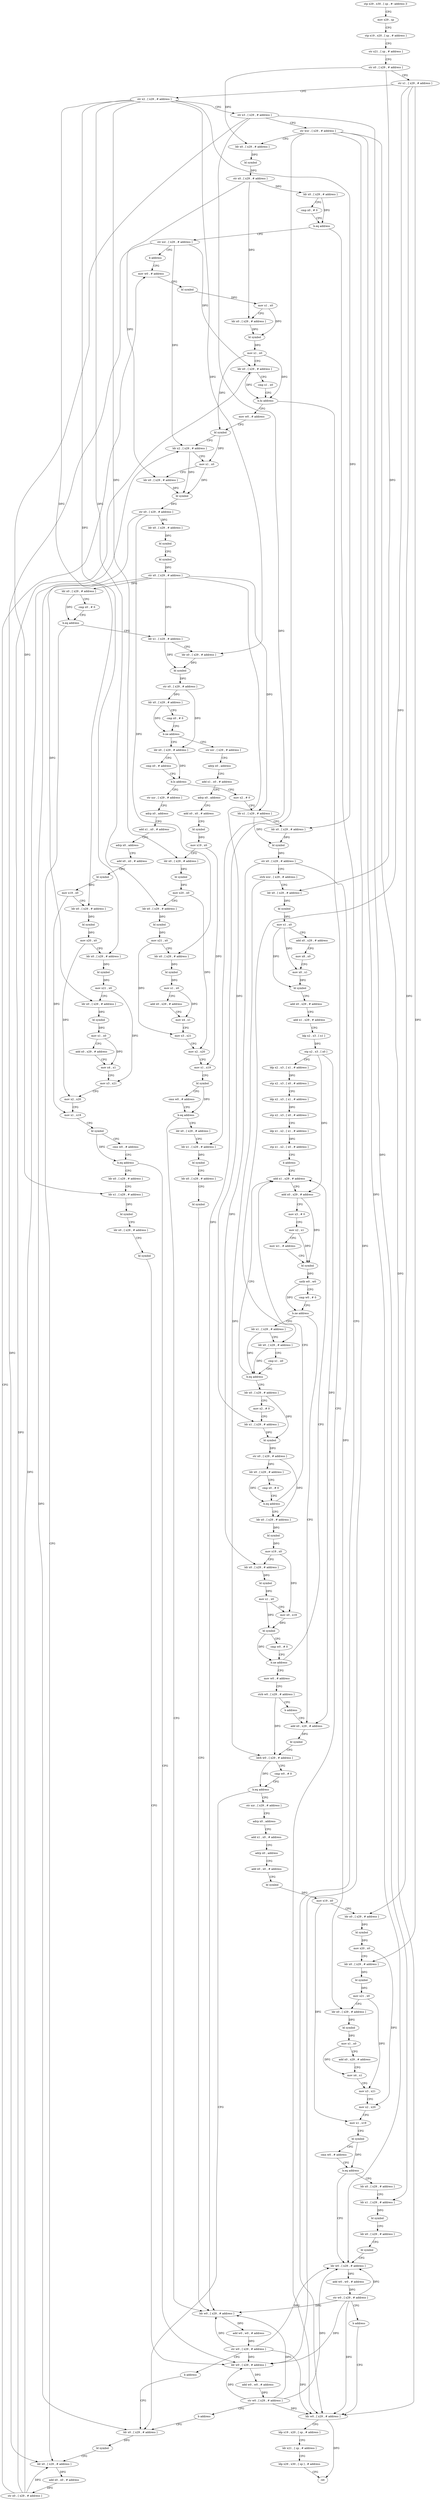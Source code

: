 digraph "func" {
"127780" [label = "stp x29 , x30 , [ sp , #- address ]!" ]
"127784" [label = "mov x29 , sp" ]
"127788" [label = "stp x19 , x20 , [ sp , # address ]" ]
"127792" [label = "str x21 , [ sp , # address ]" ]
"127796" [label = "str x0 , [ x29 , # address ]" ]
"127800" [label = "str x1 , [ x29 , # address ]" ]
"127804" [label = "str x2 , [ x29 , # address ]" ]
"127808" [label = "str x3 , [ x29 , # address ]" ]
"127812" [label = "str wzr , [ x29 , # address ]" ]
"127816" [label = "ldr x0 , [ x29 , # address ]" ]
"127820" [label = "bl symbol" ]
"127824" [label = "str x0 , [ x29 , # address ]" ]
"127828" [label = "ldr x0 , [ x29 , # address ]" ]
"127832" [label = "cmp x0 , # 0" ]
"127836" [label = "b.eq address" ]
"128648" [label = "ldr w0 , [ x29 , # address ]" ]
"127840" [label = "str xzr , [ x29 , # address ]" ]
"128652" [label = "ldp x19 , x20 , [ sp , # address ]" ]
"128656" [label = "ldr x21 , [ sp , # address ]" ]
"128660" [label = "ldp x29 , x30 , [ sp ] , # address" ]
"128664" [label = "ret" ]
"127844" [label = "b address" ]
"128612" [label = "mov w0 , # address" ]
"128616" [label = "bl symbol" ]
"128620" [label = "mov x1 , x0" ]
"128624" [label = "ldr x0 , [ x29 , # address ]" ]
"128628" [label = "bl symbol" ]
"128632" [label = "mov x1 , x0" ]
"128636" [label = "ldr x0 , [ x29 , # address ]" ]
"128640" [label = "cmp x1 , x0" ]
"128644" [label = "b.hi address" ]
"127848" [label = "mov w0 , # address" ]
"127852" [label = "bl symbol" ]
"127856" [label = "ldr x2 , [ x29 , # address ]" ]
"127860" [label = "mov x1 , x0" ]
"127864" [label = "ldr x0 , [ x29 , # address ]" ]
"127868" [label = "bl symbol" ]
"127872" [label = "str x0 , [ x29 , # address ]" ]
"127876" [label = "ldr x0 , [ x29 , # address ]" ]
"127880" [label = "bl symbol" ]
"127884" [label = "bl symbol" ]
"127888" [label = "str x0 , [ x29 , # address ]" ]
"127892" [label = "ldr x0 , [ x29 , # address ]" ]
"127896" [label = "cmp x0 , # 0" ]
"127900" [label = "b.eq address" ]
"128600" [label = "ldr x0 , [ x29 , # address ]" ]
"127904" [label = "ldr x1 , [ x29 , # address ]" ]
"128604" [label = "add x0 , x0 , # address" ]
"128608" [label = "str x0 , [ x29 , # address ]" ]
"127908" [label = "ldr x0 , [ x29 , # address ]" ]
"127912" [label = "bl symbol" ]
"127916" [label = "str x0 , [ x29 , # address ]" ]
"127920" [label = "ldr x0 , [ x29 , # address ]" ]
"127924" [label = "cmp x0 , # 0" ]
"127928" [label = "b.ne address" ]
"128064" [label = "ldr x0 , [ x29 , # address ]" ]
"127932" [label = "str xzr , [ x29 , # address ]" ]
"128068" [label = "cmp x0 , # address" ]
"128072" [label = "b.ls address" ]
"128208" [label = "mov x2 , # 0" ]
"128076" [label = "str xzr , [ x29 , # address ]" ]
"127936" [label = "adrp x0 , address" ]
"127940" [label = "add x1 , x0 , # address" ]
"127944" [label = "adrp x0 , address" ]
"127948" [label = "add x0 , x0 , # address" ]
"127952" [label = "bl symbol" ]
"127956" [label = "mov x19 , x0" ]
"127960" [label = "ldr x0 , [ x29 , # address ]" ]
"127964" [label = "bl symbol" ]
"127968" [label = "mov x20 , x0" ]
"127972" [label = "ldr x0 , [ x29 , # address ]" ]
"127976" [label = "bl symbol" ]
"127980" [label = "mov x21 , x0" ]
"127984" [label = "ldr x0 , [ x29 , # address ]" ]
"127988" [label = "bl symbol" ]
"127992" [label = "mov x1 , x0" ]
"127996" [label = "add x0 , x29 , # address" ]
"128000" [label = "mov x4 , x1" ]
"128004" [label = "mov x3 , x21" ]
"128008" [label = "mov x2 , x20" ]
"128012" [label = "mov x1 , x19" ]
"128016" [label = "bl symbol" ]
"128020" [label = "cmn w0 , # address" ]
"128024" [label = "b.eq address" ]
"128048" [label = "ldr w0 , [ x29 , # address ]" ]
"128028" [label = "ldr x0 , [ x29 , # address ]" ]
"128212" [label = "ldr x1 , [ x29 , # address ]" ]
"128216" [label = "ldr x0 , [ x29 , # address ]" ]
"128220" [label = "bl symbol" ]
"128224" [label = "str x0 , [ x29 , # address ]" ]
"128228" [label = "strb wzr , [ x29 , # address ]" ]
"128232" [label = "ldr x0 , [ x29 , # address ]" ]
"128236" [label = "bl symbol" ]
"128240" [label = "mov x1 , x0" ]
"128244" [label = "add x0 , x29 , # address" ]
"128248" [label = "mov x8 , x0" ]
"128252" [label = "mov x0 , x1" ]
"128256" [label = "bl symbol" ]
"128260" [label = "add x0 , x29 , # address" ]
"128264" [label = "add x1 , x29 , # address" ]
"128268" [label = "ldp x2 , x3 , [ x1 ]" ]
"128272" [label = "stp x2 , x3 , [ x0 ]" ]
"128276" [label = "ldp x2 , x3 , [ x1 , # address ]" ]
"128280" [label = "stp x2 , x3 , [ x0 , # address ]" ]
"128284" [label = "ldp x2 , x3 , [ x1 , # address ]" ]
"128288" [label = "stp x2 , x3 , [ x0 , # address ]" ]
"128292" [label = "ldp x1 , x2 , [ x1 , # address ]" ]
"128296" [label = "stp x1 , x2 , [ x0 , # address ]" ]
"128300" [label = "b address" ]
"128404" [label = "add x1 , x29 , # address" ]
"128080" [label = "adrp x0 , address" ]
"128084" [label = "add x1 , x0 , # address" ]
"128088" [label = "adrp x0 , address" ]
"128092" [label = "add x0 , x0 , # address" ]
"128096" [label = "bl symbol" ]
"128100" [label = "mov x19 , x0" ]
"128104" [label = "ldr x0 , [ x29 , # address ]" ]
"128108" [label = "bl symbol" ]
"128112" [label = "mov x20 , x0" ]
"128116" [label = "ldr x0 , [ x29 , # address ]" ]
"128120" [label = "bl symbol" ]
"128124" [label = "mov x21 , x0" ]
"128128" [label = "ldr x0 , [ x29 , # address ]" ]
"128132" [label = "bl symbol" ]
"128136" [label = "mov x1 , x0" ]
"128140" [label = "add x0 , x29 , # address" ]
"128144" [label = "mov x4 , x1" ]
"128148" [label = "mov x3 , x21" ]
"128152" [label = "mov x2 , x20" ]
"128156" [label = "mov x1 , x19" ]
"128160" [label = "bl symbol" ]
"128164" [label = "cmn w0 , # address" ]
"128168" [label = "b.eq address" ]
"128192" [label = "ldr w0 , [ x29 , # address ]" ]
"128172" [label = "ldr x0 , [ x29 , # address ]" ]
"128052" [label = "add w0 , w0 , # address" ]
"128056" [label = "str w0 , [ x29 , # address ]" ]
"128060" [label = "b address" ]
"128592" [label = "ldr x0 , [ x29 , # address ]" ]
"128032" [label = "ldr x1 , [ x29 , # address ]" ]
"128036" [label = "bl symbol" ]
"128040" [label = "ldr x0 , [ x29 , # address ]" ]
"128044" [label = "bl symbol" ]
"128408" [label = "add x0 , x29 , # address" ]
"128412" [label = "mov x3 , # 0" ]
"128416" [label = "mov x2 , x1" ]
"128420" [label = "mov w1 , # address" ]
"128424" [label = "bl symbol" ]
"128428" [label = "uxtb w0 , w0" ]
"128432" [label = "cmp w0 , # 0" ]
"128436" [label = "b.ne address" ]
"128304" [label = "ldr x1 , [ x29 , # address ]" ]
"128440" [label = "add x0 , x29 , # address" ]
"128196" [label = "add w0 , w0 , # address" ]
"128200" [label = "str w0 , [ x29 , # address ]" ]
"128204" [label = "b address" ]
"128176" [label = "ldr x1 , [ x29 , # address ]" ]
"128180" [label = "bl symbol" ]
"128184" [label = "ldr x0 , [ x29 , # address ]" ]
"128188" [label = "bl symbol" ]
"128596" [label = "bl symbol" ]
"128308" [label = "ldr x0 , [ x29 , # address ]" ]
"128312" [label = "cmp x1 , x0" ]
"128316" [label = "b.eq address" ]
"128320" [label = "ldr x0 , [ x29 , # address ]" ]
"128444" [label = "bl symbol" ]
"128448" [label = "ldrb w0 , [ x29 , # address ]" ]
"128452" [label = "cmp w0 , # 0" ]
"128456" [label = "b.eq address" ]
"128460" [label = "str xzr , [ x29 , # address ]" ]
"128324" [label = "mov x2 , # 0" ]
"128328" [label = "ldr x1 , [ x29 , # address ]" ]
"128332" [label = "bl symbol" ]
"128336" [label = "str x0 , [ x29 , # address ]" ]
"128340" [label = "ldr x0 , [ x29 , # address ]" ]
"128344" [label = "cmp x0 , # 0" ]
"128348" [label = "b.eq address" ]
"128352" [label = "ldr x0 , [ x29 , # address ]" ]
"128464" [label = "adrp x0 , address" ]
"128468" [label = "add x1 , x0 , # address" ]
"128472" [label = "adrp x0 , address" ]
"128476" [label = "add x0 , x0 , # address" ]
"128480" [label = "bl symbol" ]
"128484" [label = "mov x19 , x0" ]
"128488" [label = "ldr x0 , [ x29 , # address ]" ]
"128492" [label = "bl symbol" ]
"128496" [label = "mov x20 , x0" ]
"128500" [label = "ldr x0 , [ x29 , # address ]" ]
"128504" [label = "bl symbol" ]
"128508" [label = "mov x21 , x0" ]
"128512" [label = "ldr x0 , [ x29 , # address ]" ]
"128516" [label = "bl symbol" ]
"128520" [label = "mov x1 , x0" ]
"128524" [label = "add x0 , x29 , # address" ]
"128528" [label = "mov x4 , x1" ]
"128532" [label = "mov x3 , x21" ]
"128536" [label = "mov x2 , x20" ]
"128540" [label = "mov x1 , x19" ]
"128544" [label = "bl symbol" ]
"128548" [label = "cmn w0 , # address" ]
"128552" [label = "b.eq address" ]
"128576" [label = "ldr w0 , [ x29 , # address ]" ]
"128556" [label = "ldr x0 , [ x29 , # address ]" ]
"128356" [label = "bl symbol" ]
"128360" [label = "mov x19 , x0" ]
"128364" [label = "ldr x0 , [ x29 , # address ]" ]
"128368" [label = "bl symbol" ]
"128372" [label = "mov x1 , x0" ]
"128376" [label = "mov x0 , x19" ]
"128380" [label = "bl symbol" ]
"128384" [label = "cmp w0 , # 0" ]
"128388" [label = "b.ne address" ]
"128392" [label = "mov w0 , # address" ]
"128580" [label = "add w0 , w0 , # address" ]
"128584" [label = "str w0 , [ x29 , # address ]" ]
"128588" [label = "b address" ]
"128560" [label = "ldr x1 , [ x29 , # address ]" ]
"128564" [label = "bl symbol" ]
"128568" [label = "ldr x0 , [ x29 , # address ]" ]
"128572" [label = "bl symbol" ]
"128396" [label = "strb w0 , [ x29 , # address ]" ]
"128400" [label = "b address" ]
"127780" -> "127784" [ label = "CFG" ]
"127784" -> "127788" [ label = "CFG" ]
"127788" -> "127792" [ label = "CFG" ]
"127792" -> "127796" [ label = "CFG" ]
"127796" -> "127800" [ label = "CFG" ]
"127796" -> "127816" [ label = "DFG" ]
"127796" -> "128232" [ label = "DFG" ]
"127800" -> "127804" [ label = "CFG" ]
"127800" -> "128308" [ label = "DFG" ]
"127800" -> "128488" [ label = "DFG" ]
"127800" -> "128500" [ label = "DFG" ]
"127804" -> "127808" [ label = "CFG" ]
"127804" -> "127908" [ label = "DFG" ]
"127804" -> "127960" [ label = "DFG" ]
"127804" -> "127972" [ label = "DFG" ]
"127804" -> "128216" [ label = "DFG" ]
"127804" -> "128104" [ label = "DFG" ]
"127804" -> "128116" [ label = "DFG" ]
"127808" -> "127812" [ label = "CFG" ]
"127808" -> "128032" [ label = "DFG" ]
"127808" -> "128176" [ label = "DFG" ]
"127808" -> "128560" [ label = "DFG" ]
"127812" -> "127816" [ label = "CFG" ]
"127812" -> "128648" [ label = "DFG" ]
"127812" -> "128048" [ label = "DFG" ]
"127812" -> "128192" [ label = "DFG" ]
"127812" -> "128576" [ label = "DFG" ]
"127816" -> "127820" [ label = "DFG" ]
"127820" -> "127824" [ label = "DFG" ]
"127824" -> "127828" [ label = "DFG" ]
"127824" -> "128624" [ label = "DFG" ]
"127824" -> "127864" [ label = "DFG" ]
"127828" -> "127832" [ label = "CFG" ]
"127828" -> "127836" [ label = "DFG" ]
"127832" -> "127836" [ label = "CFG" ]
"127836" -> "128648" [ label = "CFG" ]
"127836" -> "127840" [ label = "CFG" ]
"128648" -> "128652" [ label = "CFG" ]
"128648" -> "128664" [ label = "DFG" ]
"127840" -> "127844" [ label = "CFG" ]
"127840" -> "128636" [ label = "DFG" ]
"127840" -> "127856" [ label = "DFG" ]
"127840" -> "128600" [ label = "DFG" ]
"128652" -> "128656" [ label = "CFG" ]
"128656" -> "128660" [ label = "CFG" ]
"128660" -> "128664" [ label = "CFG" ]
"127844" -> "128612" [ label = "CFG" ]
"128612" -> "128616" [ label = "CFG" ]
"128616" -> "128620" [ label = "DFG" ]
"128620" -> "128624" [ label = "CFG" ]
"128620" -> "128628" [ label = "DFG" ]
"128624" -> "128628" [ label = "DFG" ]
"128628" -> "128632" [ label = "DFG" ]
"128632" -> "128636" [ label = "CFG" ]
"128632" -> "128644" [ label = "DFG" ]
"128632" -> "127852" [ label = "DFG" ]
"128636" -> "128640" [ label = "CFG" ]
"128636" -> "128644" [ label = "DFG" ]
"128640" -> "128644" [ label = "CFG" ]
"128644" -> "127848" [ label = "CFG" ]
"128644" -> "128648" [ label = "CFG" ]
"127848" -> "127852" [ label = "CFG" ]
"127852" -> "127856" [ label = "CFG" ]
"127852" -> "127860" [ label = "DFG" ]
"127856" -> "127860" [ label = "CFG" ]
"127856" -> "127868" [ label = "DFG" ]
"127860" -> "127864" [ label = "CFG" ]
"127860" -> "127868" [ label = "DFG" ]
"127864" -> "127868" [ label = "DFG" ]
"127868" -> "127872" [ label = "DFG" ]
"127872" -> "127876" [ label = "DFG" ]
"127872" -> "127984" [ label = "DFG" ]
"127872" -> "128128" [ label = "DFG" ]
"127876" -> "127880" [ label = "DFG" ]
"127880" -> "127884" [ label = "CFG" ]
"127884" -> "127888" [ label = "DFG" ]
"127888" -> "127892" [ label = "DFG" ]
"127888" -> "127904" [ label = "DFG" ]
"127888" -> "128212" [ label = "DFG" ]
"127888" -> "128592" [ label = "DFG" ]
"127888" -> "128328" [ label = "DFG" ]
"127892" -> "127896" [ label = "CFG" ]
"127892" -> "127900" [ label = "DFG" ]
"127896" -> "127900" [ label = "CFG" ]
"127900" -> "128600" [ label = "CFG" ]
"127900" -> "127904" [ label = "CFG" ]
"128600" -> "128604" [ label = "DFG" ]
"127904" -> "127908" [ label = "CFG" ]
"127904" -> "127912" [ label = "DFG" ]
"128604" -> "128608" [ label = "DFG" ]
"128608" -> "128612" [ label = "CFG" ]
"128608" -> "128636" [ label = "DFG" ]
"128608" -> "127856" [ label = "DFG" ]
"128608" -> "128600" [ label = "DFG" ]
"127908" -> "127912" [ label = "DFG" ]
"127912" -> "127916" [ label = "DFG" ]
"127916" -> "127920" [ label = "DFG" ]
"127916" -> "128064" [ label = "DFG" ]
"127920" -> "127924" [ label = "CFG" ]
"127920" -> "127928" [ label = "DFG" ]
"127924" -> "127928" [ label = "CFG" ]
"127928" -> "128064" [ label = "CFG" ]
"127928" -> "127932" [ label = "CFG" ]
"128064" -> "128068" [ label = "CFG" ]
"128064" -> "128072" [ label = "DFG" ]
"127932" -> "127936" [ label = "CFG" ]
"128068" -> "128072" [ label = "CFG" ]
"128072" -> "128208" [ label = "CFG" ]
"128072" -> "128076" [ label = "CFG" ]
"128208" -> "128212" [ label = "CFG" ]
"128076" -> "128080" [ label = "CFG" ]
"127936" -> "127940" [ label = "CFG" ]
"127940" -> "127944" [ label = "CFG" ]
"127944" -> "127948" [ label = "CFG" ]
"127948" -> "127952" [ label = "CFG" ]
"127952" -> "127956" [ label = "DFG" ]
"127956" -> "127960" [ label = "CFG" ]
"127956" -> "128012" [ label = "DFG" ]
"127960" -> "127964" [ label = "DFG" ]
"127964" -> "127968" [ label = "DFG" ]
"127968" -> "127972" [ label = "CFG" ]
"127968" -> "128008" [ label = "DFG" ]
"127972" -> "127976" [ label = "DFG" ]
"127976" -> "127980" [ label = "DFG" ]
"127980" -> "127984" [ label = "CFG" ]
"127980" -> "128004" [ label = "DFG" ]
"127984" -> "127988" [ label = "DFG" ]
"127988" -> "127992" [ label = "DFG" ]
"127992" -> "127996" [ label = "CFG" ]
"127992" -> "128000" [ label = "DFG" ]
"127996" -> "128000" [ label = "CFG" ]
"128000" -> "128004" [ label = "CFG" ]
"128004" -> "128008" [ label = "CFG" ]
"128008" -> "128012" [ label = "CFG" ]
"128012" -> "128016" [ label = "CFG" ]
"128016" -> "128020" [ label = "CFG" ]
"128016" -> "128024" [ label = "DFG" ]
"128020" -> "128024" [ label = "CFG" ]
"128024" -> "128048" [ label = "CFG" ]
"128024" -> "128028" [ label = "CFG" ]
"128048" -> "128052" [ label = "DFG" ]
"128028" -> "128032" [ label = "CFG" ]
"128212" -> "128216" [ label = "CFG" ]
"128212" -> "128220" [ label = "DFG" ]
"128216" -> "128220" [ label = "DFG" ]
"128220" -> "128224" [ label = "DFG" ]
"128224" -> "128228" [ label = "CFG" ]
"128224" -> "128512" [ label = "DFG" ]
"128224" -> "128364" [ label = "DFG" ]
"128228" -> "128232" [ label = "CFG" ]
"128228" -> "128448" [ label = "DFG" ]
"128232" -> "128236" [ label = "DFG" ]
"128236" -> "128240" [ label = "DFG" ]
"128240" -> "128244" [ label = "CFG" ]
"128240" -> "128252" [ label = "DFG" ]
"128240" -> "128256" [ label = "DFG" ]
"128244" -> "128248" [ label = "CFG" ]
"128248" -> "128252" [ label = "CFG" ]
"128252" -> "128256" [ label = "DFG" ]
"128256" -> "128260" [ label = "CFG" ]
"128260" -> "128264" [ label = "CFG" ]
"128264" -> "128268" [ label = "CFG" ]
"128268" -> "128272" [ label = "DFG" ]
"128272" -> "128276" [ label = "CFG" ]
"128272" -> "128408" [ label = "DFG" ]
"128272" -> "128440" [ label = "DFG" ]
"128276" -> "128280" [ label = "DFG" ]
"128280" -> "128284" [ label = "CFG" ]
"128284" -> "128288" [ label = "DFG" ]
"128288" -> "128292" [ label = "CFG" ]
"128292" -> "128296" [ label = "DFG" ]
"128296" -> "128300" [ label = "CFG" ]
"128300" -> "128404" [ label = "CFG" ]
"128404" -> "128408" [ label = "CFG" ]
"128080" -> "128084" [ label = "CFG" ]
"128084" -> "128088" [ label = "CFG" ]
"128088" -> "128092" [ label = "CFG" ]
"128092" -> "128096" [ label = "CFG" ]
"128096" -> "128100" [ label = "DFG" ]
"128100" -> "128104" [ label = "CFG" ]
"128100" -> "128156" [ label = "DFG" ]
"128104" -> "128108" [ label = "DFG" ]
"128108" -> "128112" [ label = "DFG" ]
"128112" -> "128116" [ label = "CFG" ]
"128112" -> "128152" [ label = "DFG" ]
"128116" -> "128120" [ label = "DFG" ]
"128120" -> "128124" [ label = "DFG" ]
"128124" -> "128128" [ label = "CFG" ]
"128124" -> "128148" [ label = "DFG" ]
"128128" -> "128132" [ label = "DFG" ]
"128132" -> "128136" [ label = "DFG" ]
"128136" -> "128140" [ label = "CFG" ]
"128136" -> "128144" [ label = "DFG" ]
"128140" -> "128144" [ label = "CFG" ]
"128144" -> "128148" [ label = "CFG" ]
"128148" -> "128152" [ label = "CFG" ]
"128152" -> "128156" [ label = "CFG" ]
"128156" -> "128160" [ label = "CFG" ]
"128160" -> "128164" [ label = "CFG" ]
"128160" -> "128168" [ label = "DFG" ]
"128164" -> "128168" [ label = "CFG" ]
"128168" -> "128192" [ label = "CFG" ]
"128168" -> "128172" [ label = "CFG" ]
"128192" -> "128196" [ label = "DFG" ]
"128172" -> "128176" [ label = "CFG" ]
"128052" -> "128056" [ label = "DFG" ]
"128056" -> "128060" [ label = "CFG" ]
"128056" -> "128648" [ label = "DFG" ]
"128056" -> "128048" [ label = "DFG" ]
"128056" -> "128192" [ label = "DFG" ]
"128056" -> "128576" [ label = "DFG" ]
"128060" -> "128592" [ label = "CFG" ]
"128592" -> "128596" [ label = "DFG" ]
"128032" -> "128036" [ label = "DFG" ]
"128036" -> "128040" [ label = "CFG" ]
"128040" -> "128044" [ label = "CFG" ]
"128044" -> "128048" [ label = "CFG" ]
"128408" -> "128412" [ label = "CFG" ]
"128408" -> "128424" [ label = "DFG" ]
"128412" -> "128416" [ label = "CFG" ]
"128416" -> "128420" [ label = "CFG" ]
"128416" -> "128424" [ label = "DFG" ]
"128420" -> "128424" [ label = "CFG" ]
"128424" -> "128428" [ label = "DFG" ]
"128428" -> "128432" [ label = "CFG" ]
"128428" -> "128436" [ label = "DFG" ]
"128432" -> "128436" [ label = "CFG" ]
"128436" -> "128304" [ label = "CFG" ]
"128436" -> "128440" [ label = "CFG" ]
"128304" -> "128308" [ label = "CFG" ]
"128304" -> "128316" [ label = "DFG" ]
"128440" -> "128444" [ label = "DFG" ]
"128196" -> "128200" [ label = "DFG" ]
"128200" -> "128204" [ label = "CFG" ]
"128200" -> "128648" [ label = "DFG" ]
"128200" -> "128048" [ label = "DFG" ]
"128200" -> "128192" [ label = "DFG" ]
"128200" -> "128576" [ label = "DFG" ]
"128204" -> "128592" [ label = "CFG" ]
"128176" -> "128180" [ label = "DFG" ]
"128180" -> "128184" [ label = "CFG" ]
"128184" -> "128188" [ label = "CFG" ]
"128188" -> "128192" [ label = "CFG" ]
"128596" -> "128600" [ label = "CFG" ]
"128308" -> "128312" [ label = "CFG" ]
"128308" -> "128316" [ label = "DFG" ]
"128312" -> "128316" [ label = "CFG" ]
"128316" -> "128404" [ label = "CFG" ]
"128316" -> "128320" [ label = "CFG" ]
"128320" -> "128324" [ label = "CFG" ]
"128320" -> "128332" [ label = "DFG" ]
"128444" -> "128448" [ label = "CFG" ]
"128448" -> "128452" [ label = "CFG" ]
"128448" -> "128456" [ label = "DFG" ]
"128452" -> "128456" [ label = "CFG" ]
"128456" -> "128592" [ label = "CFG" ]
"128456" -> "128460" [ label = "CFG" ]
"128460" -> "128464" [ label = "CFG" ]
"128324" -> "128328" [ label = "CFG" ]
"128328" -> "128332" [ label = "DFG" ]
"128332" -> "128336" [ label = "DFG" ]
"128336" -> "128340" [ label = "DFG" ]
"128336" -> "128352" [ label = "DFG" ]
"128340" -> "128344" [ label = "CFG" ]
"128340" -> "128348" [ label = "DFG" ]
"128344" -> "128348" [ label = "CFG" ]
"128348" -> "128404" [ label = "CFG" ]
"128348" -> "128352" [ label = "CFG" ]
"128352" -> "128356" [ label = "DFG" ]
"128464" -> "128468" [ label = "CFG" ]
"128468" -> "128472" [ label = "CFG" ]
"128472" -> "128476" [ label = "CFG" ]
"128476" -> "128480" [ label = "CFG" ]
"128480" -> "128484" [ label = "DFG" ]
"128484" -> "128488" [ label = "CFG" ]
"128484" -> "128540" [ label = "DFG" ]
"128488" -> "128492" [ label = "DFG" ]
"128492" -> "128496" [ label = "DFG" ]
"128496" -> "128500" [ label = "CFG" ]
"128496" -> "128536" [ label = "DFG" ]
"128500" -> "128504" [ label = "DFG" ]
"128504" -> "128508" [ label = "DFG" ]
"128508" -> "128512" [ label = "CFG" ]
"128508" -> "128532" [ label = "DFG" ]
"128512" -> "128516" [ label = "DFG" ]
"128516" -> "128520" [ label = "DFG" ]
"128520" -> "128524" [ label = "CFG" ]
"128520" -> "128528" [ label = "DFG" ]
"128524" -> "128528" [ label = "CFG" ]
"128528" -> "128532" [ label = "CFG" ]
"128532" -> "128536" [ label = "CFG" ]
"128536" -> "128540" [ label = "CFG" ]
"128540" -> "128544" [ label = "CFG" ]
"128544" -> "128548" [ label = "CFG" ]
"128544" -> "128552" [ label = "DFG" ]
"128548" -> "128552" [ label = "CFG" ]
"128552" -> "128576" [ label = "CFG" ]
"128552" -> "128556" [ label = "CFG" ]
"128576" -> "128580" [ label = "DFG" ]
"128556" -> "128560" [ label = "CFG" ]
"128356" -> "128360" [ label = "DFG" ]
"128360" -> "128364" [ label = "CFG" ]
"128360" -> "128376" [ label = "DFG" ]
"128364" -> "128368" [ label = "DFG" ]
"128368" -> "128372" [ label = "DFG" ]
"128372" -> "128376" [ label = "CFG" ]
"128372" -> "128380" [ label = "DFG" ]
"128376" -> "128380" [ label = "DFG" ]
"128380" -> "128384" [ label = "CFG" ]
"128380" -> "128388" [ label = "DFG" ]
"128384" -> "128388" [ label = "CFG" ]
"128388" -> "128404" [ label = "CFG" ]
"128388" -> "128392" [ label = "CFG" ]
"128392" -> "128396" [ label = "CFG" ]
"128580" -> "128584" [ label = "DFG" ]
"128584" -> "128588" [ label = "CFG" ]
"128584" -> "128648" [ label = "DFG" ]
"128584" -> "128048" [ label = "DFG" ]
"128584" -> "128192" [ label = "DFG" ]
"128584" -> "128576" [ label = "DFG" ]
"128588" -> "128648" [ label = "CFG" ]
"128560" -> "128564" [ label = "DFG" ]
"128564" -> "128568" [ label = "CFG" ]
"128568" -> "128572" [ label = "CFG" ]
"128572" -> "128576" [ label = "CFG" ]
"128396" -> "128400" [ label = "CFG" ]
"128396" -> "128448" [ label = "DFG" ]
"128400" -> "128440" [ label = "CFG" ]
}
